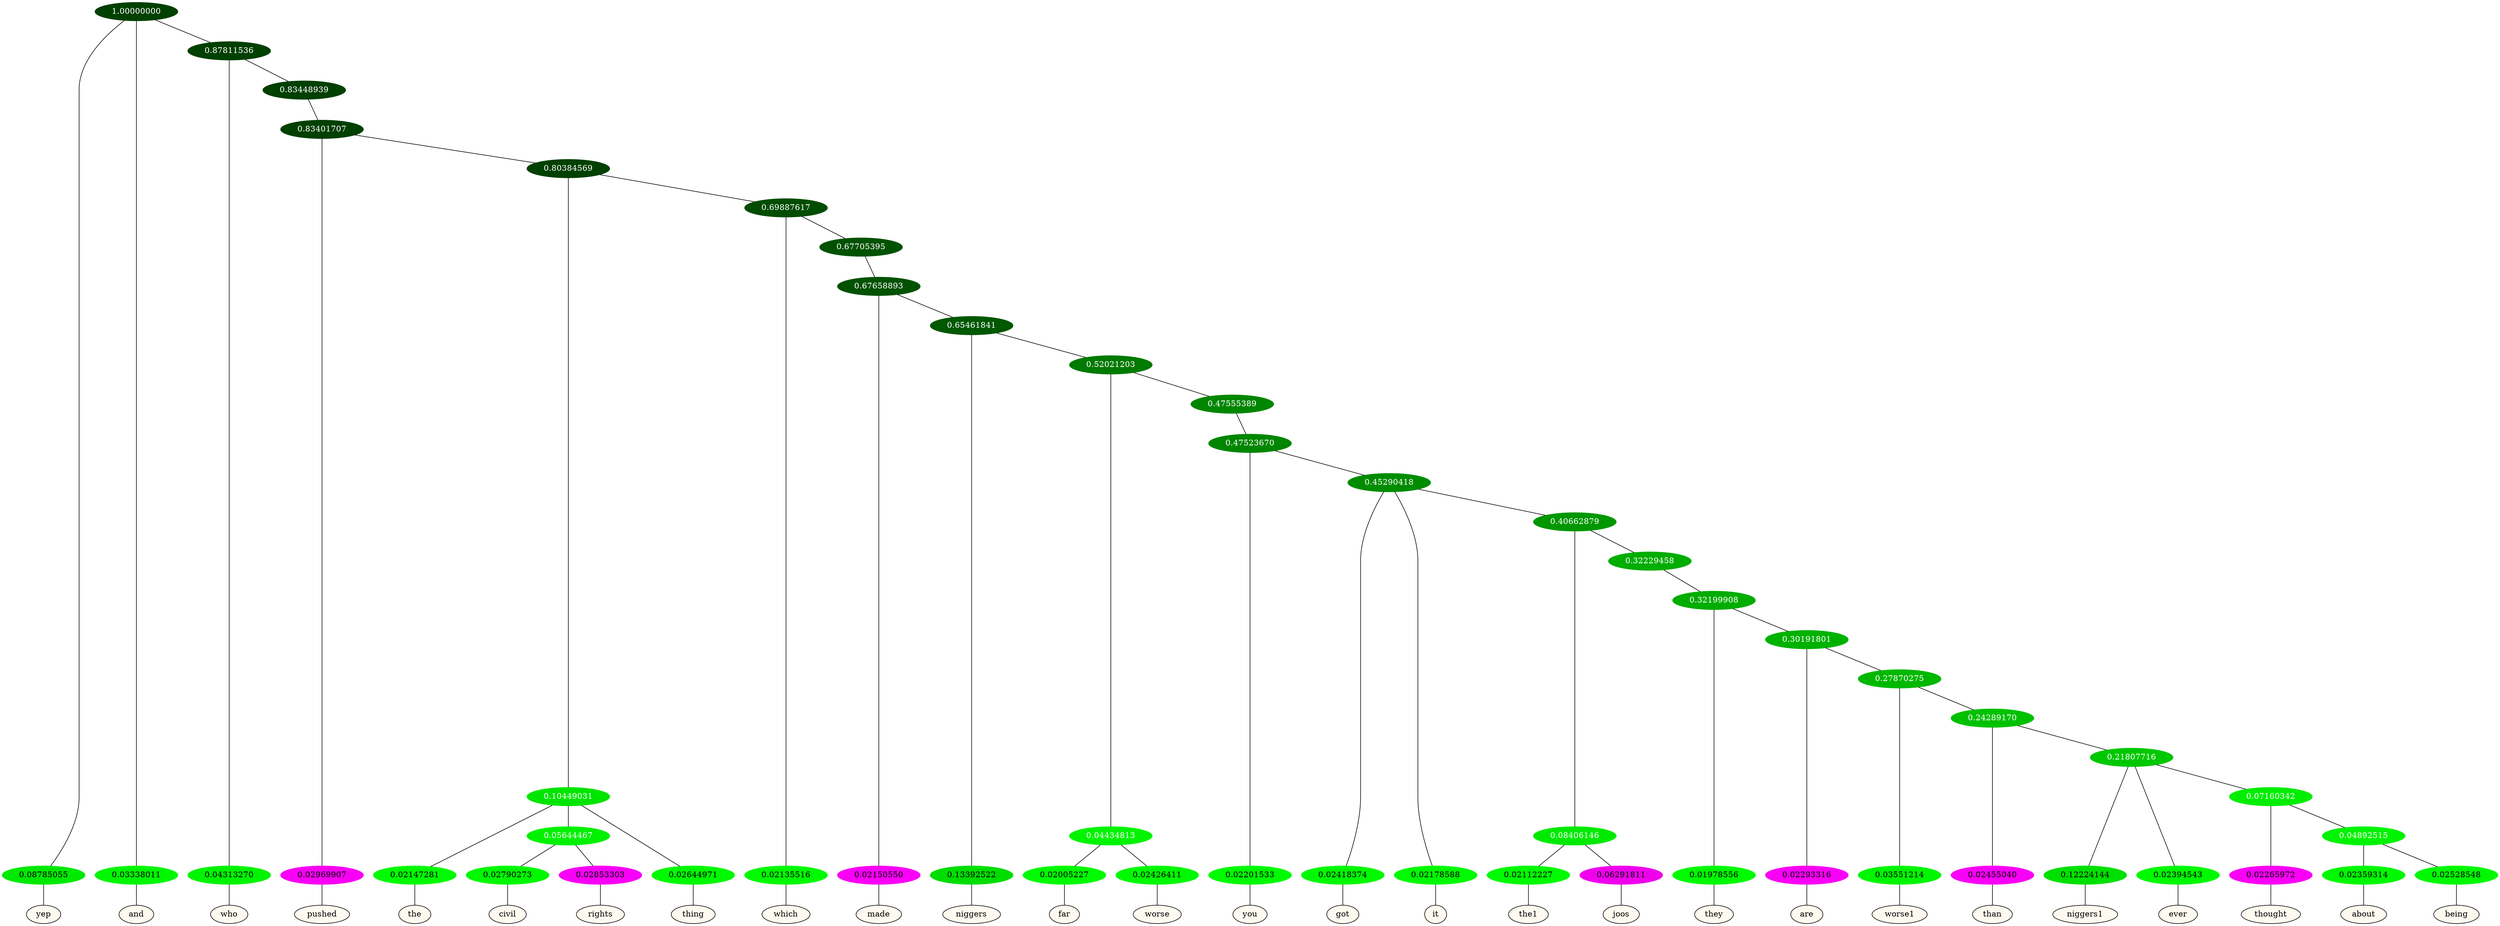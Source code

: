 graph {
	node [format=png height=0.15 nodesep=0.001 ordering=out overlap=prism overlap_scaling=0.01 ranksep=0.001 ratio=0.2 style=filled width=0.15]
	{
		rank=same
		a_w_1 [label=yep color=black fillcolor=floralwhite style="filled,solid"]
		a_w_2 [label=and color=black fillcolor=floralwhite style="filled,solid"]
		a_w_4 [label=who color=black fillcolor=floralwhite style="filled,solid"]
		a_w_7 [label=pushed color=black fillcolor=floralwhite style="filled,solid"]
		a_w_11 [label=the color=black fillcolor=floralwhite style="filled,solid"]
		a_w_16 [label=civil color=black fillcolor=floralwhite style="filled,solid"]
		a_w_17 [label=rights color=black fillcolor=floralwhite style="filled,solid"]
		a_w_13 [label=thing color=black fillcolor=floralwhite style="filled,solid"]
		a_w_14 [label=which color=black fillcolor=floralwhite style="filled,solid"]
		a_w_19 [label=made color=black fillcolor=floralwhite style="filled,solid"]
		a_w_21 [label=niggers color=black fillcolor=floralwhite style="filled,solid"]
		a_w_25 [label=far color=black fillcolor=floralwhite style="filled,solid"]
		a_w_26 [label=worse color=black fillcolor=floralwhite style="filled,solid"]
		a_w_28 [label=you color=black fillcolor=floralwhite style="filled,solid"]
		a_w_30 [label=got color=black fillcolor=floralwhite style="filled,solid"]
		a_w_31 [label=it color=black fillcolor=floralwhite style="filled,solid"]
		a_w_35 [label=the1 color=black fillcolor=floralwhite style="filled,solid"]
		a_w_36 [label=joos color=black fillcolor=floralwhite style="filled,solid"]
		a_w_38 [label=they color=black fillcolor=floralwhite style="filled,solid"]
		a_w_40 [label=are color=black fillcolor=floralwhite style="filled,solid"]
		a_w_42 [label=worse1 color=black fillcolor=floralwhite style="filled,solid"]
		a_w_44 [label=than color=black fillcolor=floralwhite style="filled,solid"]
		a_w_46 [label=niggers1 color=black fillcolor=floralwhite style="filled,solid"]
		a_w_47 [label=ever color=black fillcolor=floralwhite style="filled,solid"]
		a_w_49 [label=thought color=black fillcolor=floralwhite style="filled,solid"]
		a_w_51 [label=about color=black fillcolor=floralwhite style="filled,solid"]
		a_w_52 [label=being color=black fillcolor=floralwhite style="filled,solid"]
	}
	a_n_1 -- a_w_1
	a_n_2 -- a_w_2
	a_n_4 -- a_w_4
	a_n_7 -- a_w_7
	a_n_11 -- a_w_11
	a_n_16 -- a_w_16
	a_n_17 -- a_w_17
	a_n_13 -- a_w_13
	a_n_14 -- a_w_14
	a_n_19 -- a_w_19
	a_n_21 -- a_w_21
	a_n_25 -- a_w_25
	a_n_26 -- a_w_26
	a_n_28 -- a_w_28
	a_n_30 -- a_w_30
	a_n_31 -- a_w_31
	a_n_35 -- a_w_35
	a_n_36 -- a_w_36
	a_n_38 -- a_w_38
	a_n_40 -- a_w_40
	a_n_42 -- a_w_42
	a_n_44 -- a_w_44
	a_n_46 -- a_w_46
	a_n_47 -- a_w_47
	a_n_49 -- a_w_49
	a_n_51 -- a_w_51
	a_n_52 -- a_w_52
	{
		rank=same
		a_n_1 [label=0.08785055 color="0.334 1.000 0.912" fontcolor=black]
		a_n_2 [label=0.03338011 color="0.334 1.000 0.967" fontcolor=black]
		a_n_4 [label=0.04313270 color="0.334 1.000 0.957" fontcolor=black]
		a_n_7 [label=0.02969907 color="0.835 1.000 0.970" fontcolor=black]
		a_n_11 [label=0.02147281 color="0.334 1.000 0.979" fontcolor=black]
		a_n_16 [label=0.02790273 color="0.334 1.000 0.972" fontcolor=black]
		a_n_17 [label=0.02853303 color="0.835 1.000 0.971" fontcolor=black]
		a_n_13 [label=0.02644971 color="0.334 1.000 0.974" fontcolor=black]
		a_n_14 [label=0.02135516 color="0.334 1.000 0.979" fontcolor=black]
		a_n_19 [label=0.02150550 color="0.835 1.000 0.978" fontcolor=black]
		a_n_21 [label=0.13392522 color="0.334 1.000 0.866" fontcolor=black]
		a_n_25 [label=0.02005227 color="0.334 1.000 0.980" fontcolor=black]
		a_n_26 [label=0.02426411 color="0.334 1.000 0.976" fontcolor=black]
		a_n_28 [label=0.02201533 color="0.334 1.000 0.978" fontcolor=black]
		a_n_30 [label=0.02418374 color="0.334 1.000 0.976" fontcolor=black]
		a_n_31 [label=0.02178588 color="0.334 1.000 0.978" fontcolor=black]
		a_n_35 [label=0.02112227 color="0.334 1.000 0.979" fontcolor=black]
		a_n_36 [label=0.06291811 color="0.835 1.000 0.937" fontcolor=black]
		a_n_38 [label=0.01978556 color="0.334 1.000 0.980" fontcolor=black]
		a_n_40 [label=0.02293316 color="0.835 1.000 0.977" fontcolor=black]
		a_n_42 [label=0.03551214 color="0.334 1.000 0.964" fontcolor=black]
		a_n_44 [label=0.02455040 color="0.835 1.000 0.975" fontcolor=black]
		a_n_46 [label=0.12224144 color="0.334 1.000 0.878" fontcolor=black]
		a_n_47 [label=0.02394543 color="0.334 1.000 0.976" fontcolor=black]
		a_n_49 [label=0.02265972 color="0.835 1.000 0.977" fontcolor=black]
		a_n_51 [label=0.02359314 color="0.334 1.000 0.976" fontcolor=black]
		a_n_52 [label=0.02528548 color="0.334 1.000 0.975" fontcolor=black]
	}
	a_n_0 [label=1.00000000 color="0.334 1.000 0.250" fontcolor=grey99]
	a_n_0 -- a_n_1
	a_n_0 -- a_n_2
	a_n_3 [label=0.87811536 color="0.334 1.000 0.250" fontcolor=grey99]
	a_n_0 -- a_n_3
	a_n_3 -- a_n_4
	a_n_5 [label=0.83448939 color="0.334 1.000 0.250" fontcolor=grey99]
	a_n_3 -- a_n_5
	a_n_6 [label=0.83401707 color="0.334 1.000 0.250" fontcolor=grey99]
	a_n_5 -- a_n_6
	a_n_6 -- a_n_7
	a_n_8 [label=0.80384569 color="0.334 1.000 0.250" fontcolor=grey99]
	a_n_6 -- a_n_8
	a_n_9 [label=0.10449031 color="0.334 1.000 0.896" fontcolor=grey99]
	a_n_8 -- a_n_9
	a_n_10 [label=0.69887617 color="0.334 1.000 0.301" fontcolor=grey99]
	a_n_8 -- a_n_10
	a_n_9 -- a_n_11
	a_n_12 [label=0.05644467 color="0.334 1.000 0.944" fontcolor=grey99]
	a_n_9 -- a_n_12
	a_n_9 -- a_n_13
	a_n_10 -- a_n_14
	a_n_15 [label=0.67705395 color="0.334 1.000 0.323" fontcolor=grey99]
	a_n_10 -- a_n_15
	a_n_12 -- a_n_16
	a_n_12 -- a_n_17
	a_n_18 [label=0.67658893 color="0.334 1.000 0.323" fontcolor=grey99]
	a_n_15 -- a_n_18
	a_n_18 -- a_n_19
	a_n_20 [label=0.65461841 color="0.334 1.000 0.345" fontcolor=grey99]
	a_n_18 -- a_n_20
	a_n_20 -- a_n_21
	a_n_22 [label=0.52021203 color="0.334 1.000 0.480" fontcolor=grey99]
	a_n_20 -- a_n_22
	a_n_23 [label=0.04434813 color="0.334 1.000 0.956" fontcolor=grey99]
	a_n_22 -- a_n_23
	a_n_24 [label=0.47555389 color="0.334 1.000 0.524" fontcolor=grey99]
	a_n_22 -- a_n_24
	a_n_23 -- a_n_25
	a_n_23 -- a_n_26
	a_n_27 [label=0.47523670 color="0.334 1.000 0.525" fontcolor=grey99]
	a_n_24 -- a_n_27
	a_n_27 -- a_n_28
	a_n_29 [label=0.45290418 color="0.334 1.000 0.547" fontcolor=grey99]
	a_n_27 -- a_n_29
	a_n_29 -- a_n_30
	a_n_29 -- a_n_31
	a_n_32 [label=0.40662879 color="0.334 1.000 0.593" fontcolor=grey99]
	a_n_29 -- a_n_32
	a_n_33 [label=0.08406146 color="0.334 1.000 0.916" fontcolor=grey99]
	a_n_32 -- a_n_33
	a_n_34 [label=0.32229458 color="0.334 1.000 0.678" fontcolor=grey99]
	a_n_32 -- a_n_34
	a_n_33 -- a_n_35
	a_n_33 -- a_n_36
	a_n_37 [label=0.32199908 color="0.334 1.000 0.678" fontcolor=grey99]
	a_n_34 -- a_n_37
	a_n_37 -- a_n_38
	a_n_39 [label=0.30191801 color="0.334 1.000 0.698" fontcolor=grey99]
	a_n_37 -- a_n_39
	a_n_39 -- a_n_40
	a_n_41 [label=0.27870275 color="0.334 1.000 0.721" fontcolor=grey99]
	a_n_39 -- a_n_41
	a_n_41 -- a_n_42
	a_n_43 [label=0.24289170 color="0.334 1.000 0.757" fontcolor=grey99]
	a_n_41 -- a_n_43
	a_n_43 -- a_n_44
	a_n_45 [label=0.21807716 color="0.334 1.000 0.782" fontcolor=grey99]
	a_n_43 -- a_n_45
	a_n_45 -- a_n_46
	a_n_45 -- a_n_47
	a_n_48 [label=0.07160342 color="0.334 1.000 0.928" fontcolor=grey99]
	a_n_45 -- a_n_48
	a_n_48 -- a_n_49
	a_n_50 [label=0.04892515 color="0.334 1.000 0.951" fontcolor=grey99]
	a_n_48 -- a_n_50
	a_n_50 -- a_n_51
	a_n_50 -- a_n_52
}
